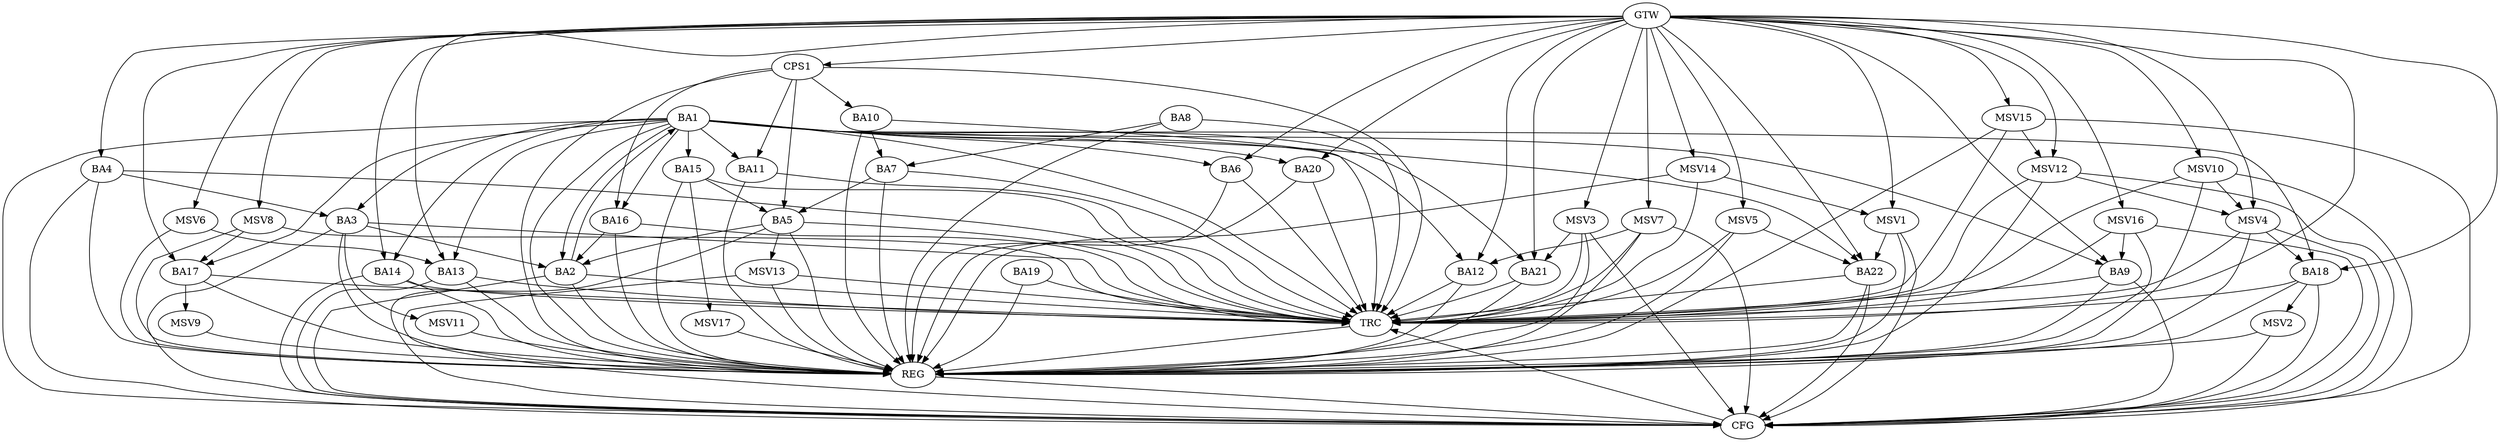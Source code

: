strict digraph G {
  BA1 [ label="BA1" ];
  BA2 [ label="BA2" ];
  BA3 [ label="BA3" ];
  BA4 [ label="BA4" ];
  BA5 [ label="BA5" ];
  BA6 [ label="BA6" ];
  BA7 [ label="BA7" ];
  BA8 [ label="BA8" ];
  BA9 [ label="BA9" ];
  BA10 [ label="BA10" ];
  BA11 [ label="BA11" ];
  BA12 [ label="BA12" ];
  BA13 [ label="BA13" ];
  BA14 [ label="BA14" ];
  BA15 [ label="BA15" ];
  BA16 [ label="BA16" ];
  BA17 [ label="BA17" ];
  BA18 [ label="BA18" ];
  BA19 [ label="BA19" ];
  BA20 [ label="BA20" ];
  BA21 [ label="BA21" ];
  BA22 [ label="BA22" ];
  CPS1 [ label="CPS1" ];
  GTW [ label="GTW" ];
  REG [ label="REG" ];
  CFG [ label="CFG" ];
  TRC [ label="TRC" ];
  MSV1 [ label="MSV1" ];
  MSV2 [ label="MSV2" ];
  MSV3 [ label="MSV3" ];
  MSV4 [ label="MSV4" ];
  MSV5 [ label="MSV5" ];
  MSV6 [ label="MSV6" ];
  MSV7 [ label="MSV7" ];
  MSV8 [ label="MSV8" ];
  MSV9 [ label="MSV9" ];
  MSV10 [ label="MSV10" ];
  MSV11 [ label="MSV11" ];
  MSV12 [ label="MSV12" ];
  MSV13 [ label="MSV13" ];
  MSV14 [ label="MSV14" ];
  MSV15 [ label="MSV15" ];
  MSV16 [ label="MSV16" ];
  MSV17 [ label="MSV17" ];
  BA1 -> BA2;
  BA2 -> BA1;
  BA3 -> BA2;
  BA4 -> BA3;
  BA5 -> BA2;
  BA7 -> BA5;
  BA8 -> BA7;
  BA10 -> BA7;
  BA15 -> BA5;
  BA16 -> BA2;
  CPS1 -> BA16;
  CPS1 -> BA11;
  CPS1 -> BA10;
  CPS1 -> BA5;
  GTW -> BA4;
  GTW -> BA6;
  GTW -> BA9;
  GTW -> BA12;
  GTW -> BA13;
  GTW -> BA14;
  GTW -> BA17;
  GTW -> BA18;
  GTW -> BA20;
  GTW -> BA21;
  GTW -> BA22;
  GTW -> CPS1;
  BA1 -> REG;
  BA2 -> REG;
  BA3 -> REG;
  BA4 -> REG;
  BA5 -> REG;
  BA6 -> REG;
  BA7 -> REG;
  BA8 -> REG;
  BA9 -> REG;
  BA10 -> REG;
  BA11 -> REG;
  BA12 -> REG;
  BA13 -> REG;
  BA14 -> REG;
  BA15 -> REG;
  BA16 -> REG;
  BA17 -> REG;
  BA18 -> REG;
  BA19 -> REG;
  BA20 -> REG;
  BA21 -> REG;
  BA22 -> REG;
  CPS1 -> REG;
  BA3 -> CFG;
  BA13 -> CFG;
  BA9 -> CFG;
  BA5 -> CFG;
  BA18 -> CFG;
  BA4 -> CFG;
  BA14 -> CFG;
  BA2 -> CFG;
  BA22 -> CFG;
  BA1 -> CFG;
  REG -> CFG;
  BA1 -> TRC;
  BA2 -> TRC;
  BA3 -> TRC;
  BA4 -> TRC;
  BA5 -> TRC;
  BA6 -> TRC;
  BA7 -> TRC;
  BA8 -> TRC;
  BA9 -> TRC;
  BA10 -> TRC;
  BA11 -> TRC;
  BA12 -> TRC;
  BA13 -> TRC;
  BA14 -> TRC;
  BA15 -> TRC;
  BA16 -> TRC;
  BA17 -> TRC;
  BA18 -> TRC;
  BA19 -> TRC;
  BA20 -> TRC;
  BA21 -> TRC;
  BA22 -> TRC;
  CPS1 -> TRC;
  GTW -> TRC;
  CFG -> TRC;
  TRC -> REG;
  BA1 -> BA20;
  BA1 -> BA9;
  BA1 -> BA18;
  BA1 -> BA13;
  BA1 -> BA16;
  BA1 -> BA14;
  BA1 -> BA22;
  BA1 -> BA11;
  BA1 -> BA6;
  BA1 -> BA15;
  BA1 -> BA17;
  BA1 -> BA12;
  BA1 -> BA3;
  BA1 -> BA21;
  MSV1 -> BA22;
  GTW -> MSV1;
  MSV1 -> REG;
  MSV1 -> CFG;
  BA18 -> MSV2;
  MSV2 -> REG;
  MSV2 -> CFG;
  MSV3 -> BA21;
  GTW -> MSV3;
  MSV3 -> REG;
  MSV3 -> TRC;
  MSV3 -> CFG;
  MSV4 -> BA18;
  GTW -> MSV4;
  MSV4 -> REG;
  MSV4 -> TRC;
  MSV4 -> CFG;
  MSV5 -> BA22;
  GTW -> MSV5;
  MSV5 -> REG;
  MSV5 -> TRC;
  MSV6 -> BA13;
  GTW -> MSV6;
  MSV6 -> REG;
  MSV7 -> BA12;
  GTW -> MSV7;
  MSV7 -> REG;
  MSV7 -> TRC;
  MSV7 -> CFG;
  MSV8 -> BA17;
  GTW -> MSV8;
  MSV8 -> REG;
  MSV8 -> TRC;
  BA17 -> MSV9;
  MSV9 -> REG;
  MSV10 -> MSV4;
  GTW -> MSV10;
  MSV10 -> REG;
  MSV10 -> TRC;
  MSV10 -> CFG;
  BA3 -> MSV11;
  MSV11 -> REG;
  MSV12 -> MSV4;
  GTW -> MSV12;
  MSV12 -> REG;
  MSV12 -> TRC;
  MSV12 -> CFG;
  BA5 -> MSV13;
  MSV13 -> REG;
  MSV13 -> TRC;
  MSV13 -> CFG;
  MSV14 -> MSV1;
  GTW -> MSV14;
  MSV14 -> REG;
  MSV14 -> TRC;
  MSV15 -> MSV12;
  GTW -> MSV15;
  MSV15 -> REG;
  MSV15 -> TRC;
  MSV15 -> CFG;
  MSV16 -> BA9;
  GTW -> MSV16;
  MSV16 -> REG;
  MSV16 -> TRC;
  MSV16 -> CFG;
  BA15 -> MSV17;
  MSV17 -> REG;
}
